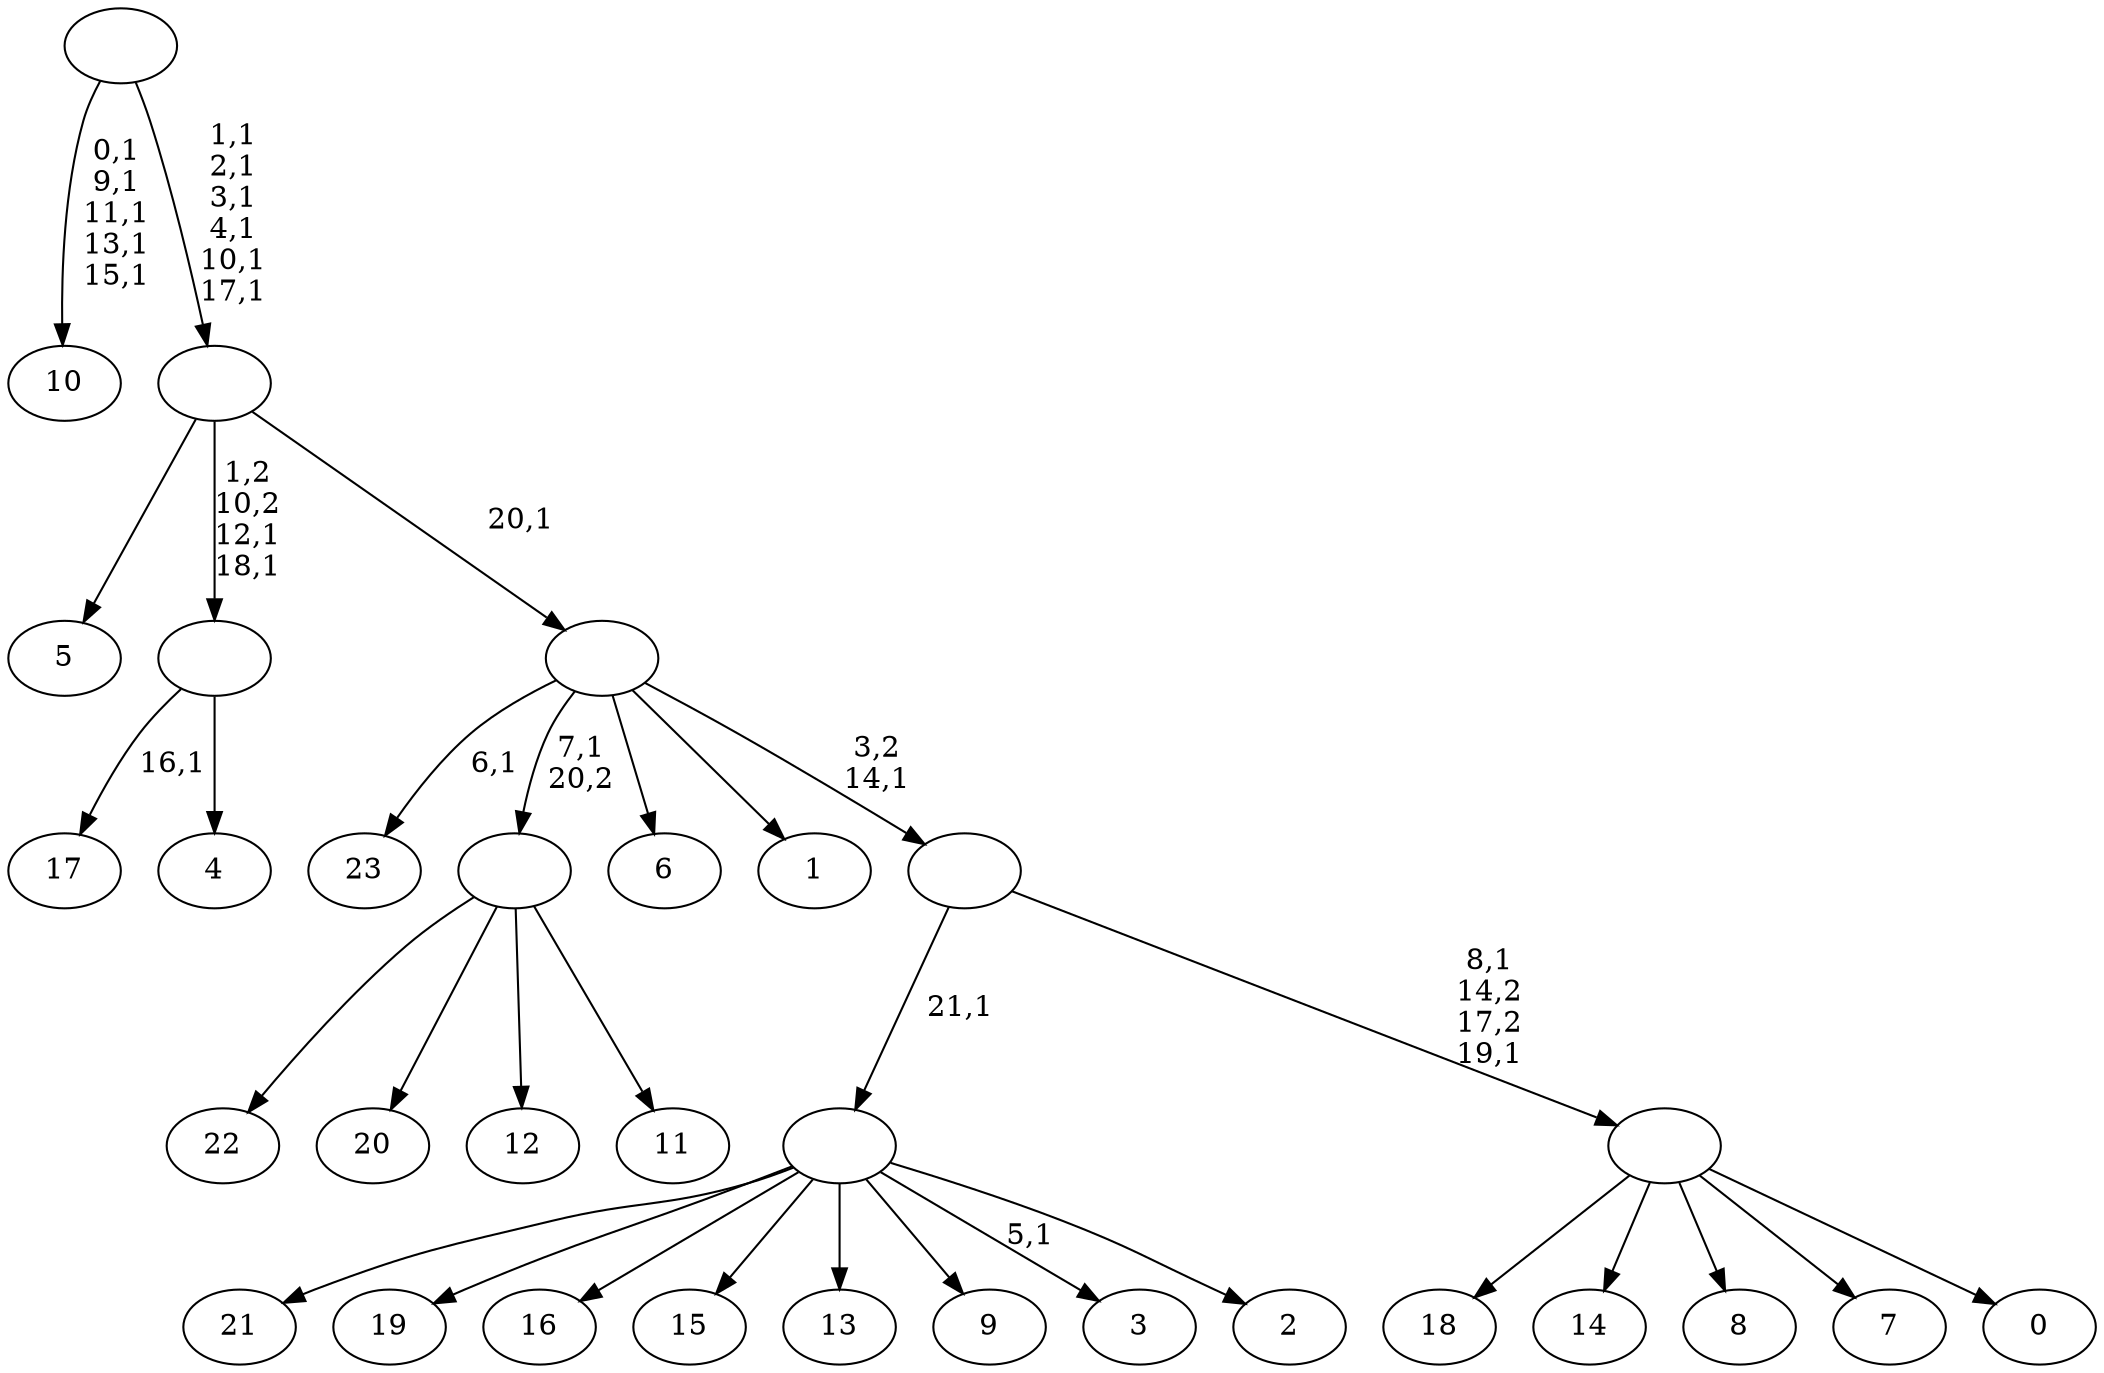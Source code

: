 digraph T {
	46 [label="23"]
	44 [label="22"]
	43 [label="21"]
	42 [label="20"]
	41 [label="19"]
	40 [label="18"]
	39 [label="17"]
	37 [label="16"]
	36 [label="15"]
	35 [label="14"]
	34 [label="13"]
	33 [label="12"]
	32 [label="11"]
	31 [label=""]
	30 [label="10"]
	24 [label="9"]
	23 [label="8"]
	22 [label="7"]
	21 [label="6"]
	20 [label="5"]
	19 [label="4"]
	18 [label=""]
	16 [label="3"]
	14 [label="2"]
	13 [label=""]
	12 [label="1"]
	11 [label="0"]
	10 [label=""]
	8 [label=""]
	7 [label=""]
	6 [label=""]
	0 [label=""]
	31 -> 44 [label=""]
	31 -> 42 [label=""]
	31 -> 33 [label=""]
	31 -> 32 [label=""]
	18 -> 39 [label="16,1"]
	18 -> 19 [label=""]
	13 -> 16 [label="5,1"]
	13 -> 43 [label=""]
	13 -> 41 [label=""]
	13 -> 37 [label=""]
	13 -> 36 [label=""]
	13 -> 34 [label=""]
	13 -> 24 [label=""]
	13 -> 14 [label=""]
	10 -> 40 [label=""]
	10 -> 35 [label=""]
	10 -> 23 [label=""]
	10 -> 22 [label=""]
	10 -> 11 [label=""]
	8 -> 10 [label="8,1\n14,2\n17,2\n19,1"]
	8 -> 13 [label="21,1"]
	7 -> 46 [label="6,1"]
	7 -> 31 [label="7,1\n20,2"]
	7 -> 21 [label=""]
	7 -> 12 [label=""]
	7 -> 8 [label="3,2\n14,1"]
	6 -> 18 [label="1,2\n10,2\n12,1\n18,1"]
	6 -> 20 [label=""]
	6 -> 7 [label="20,1"]
	0 -> 6 [label="1,1\n2,1\n3,1\n4,1\n10,1\n17,1"]
	0 -> 30 [label="0,1\n9,1\n11,1\n13,1\n15,1"]
}

